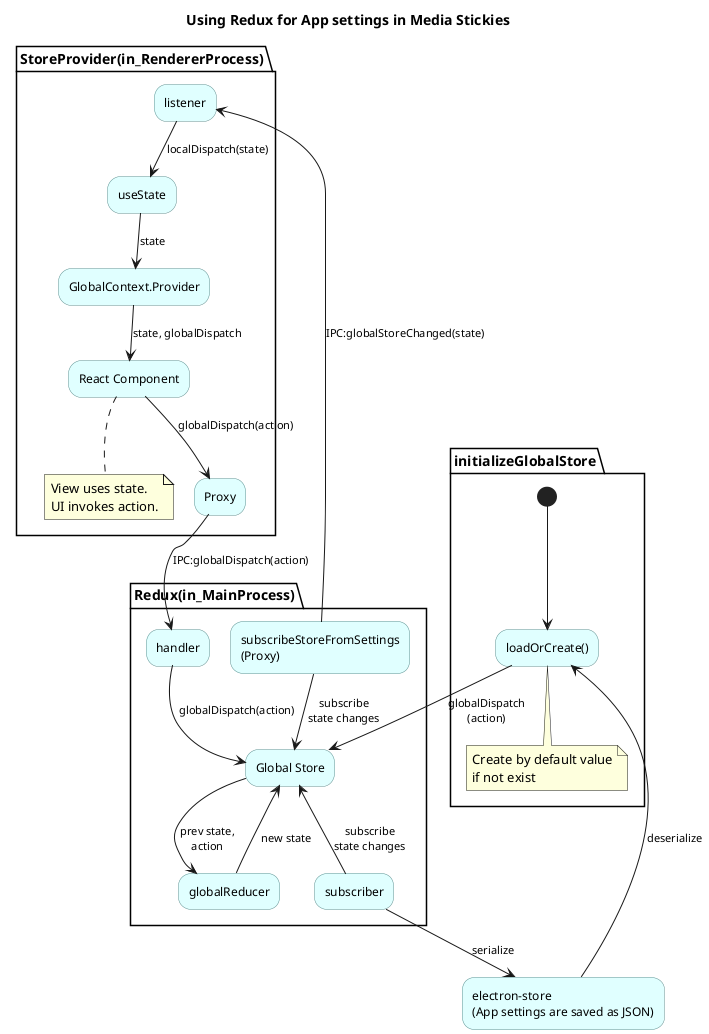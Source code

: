 ' PlantUML
@startuml
title Using Redux for App settings in Media Stickies

skinparam activity {
  BackgroundColor #e0ffff
  BorderColor #609090
}

partition initializeGlobalStore {
  (*) --> "loadOrCreate()"
  note bottom
    Create by default value
    if not exist
  end note
}

"electron-store\n(App settings are saved as JSON)" as JSON << Component >> -up-> [deserialize] "loadOrCreate()"

partition Redux(in_MainProcess) {
  "loadOrCreate()" --> [globalDispatch\n(action)] "Global Store"
  "Global Store" --> [prev state,\naction] "globalReducer"
  "globalReducer" --> [new state] "Global Store"
  "subscribeStoreFromSettings\n(Proxy)" -down-> [subscribe\nstate changes] "Global Store"
  "subscriber" -up-> [subscribe\nstate changes] "Global Store"
  "subscriber" --> [serialize] JSON  
}

partition StoreProvider(in_RendererProcess) {
  "subscribeStoreFromSettings\n(Proxy)" --> [IPC:globalStoreChanged(state)] "listener"
  "listener" --> [localDispatch(state)] "useState"
  "useState" --> [state] "GlobalContext.Provider" as Provider
  Provider --> [state, globalDispatch] "React Component" as React
  note bottom
    View uses state.
    UI invokes action.
  end note
  React --> [globalDispatch(action)] "Proxy"
}

partition Redux(in_MainProcess) {
  "Proxy" --> [IPC:globalDispatch(action)] "handler"
  "handler" --> [globalDispatch(action)] "Global Store"
}

